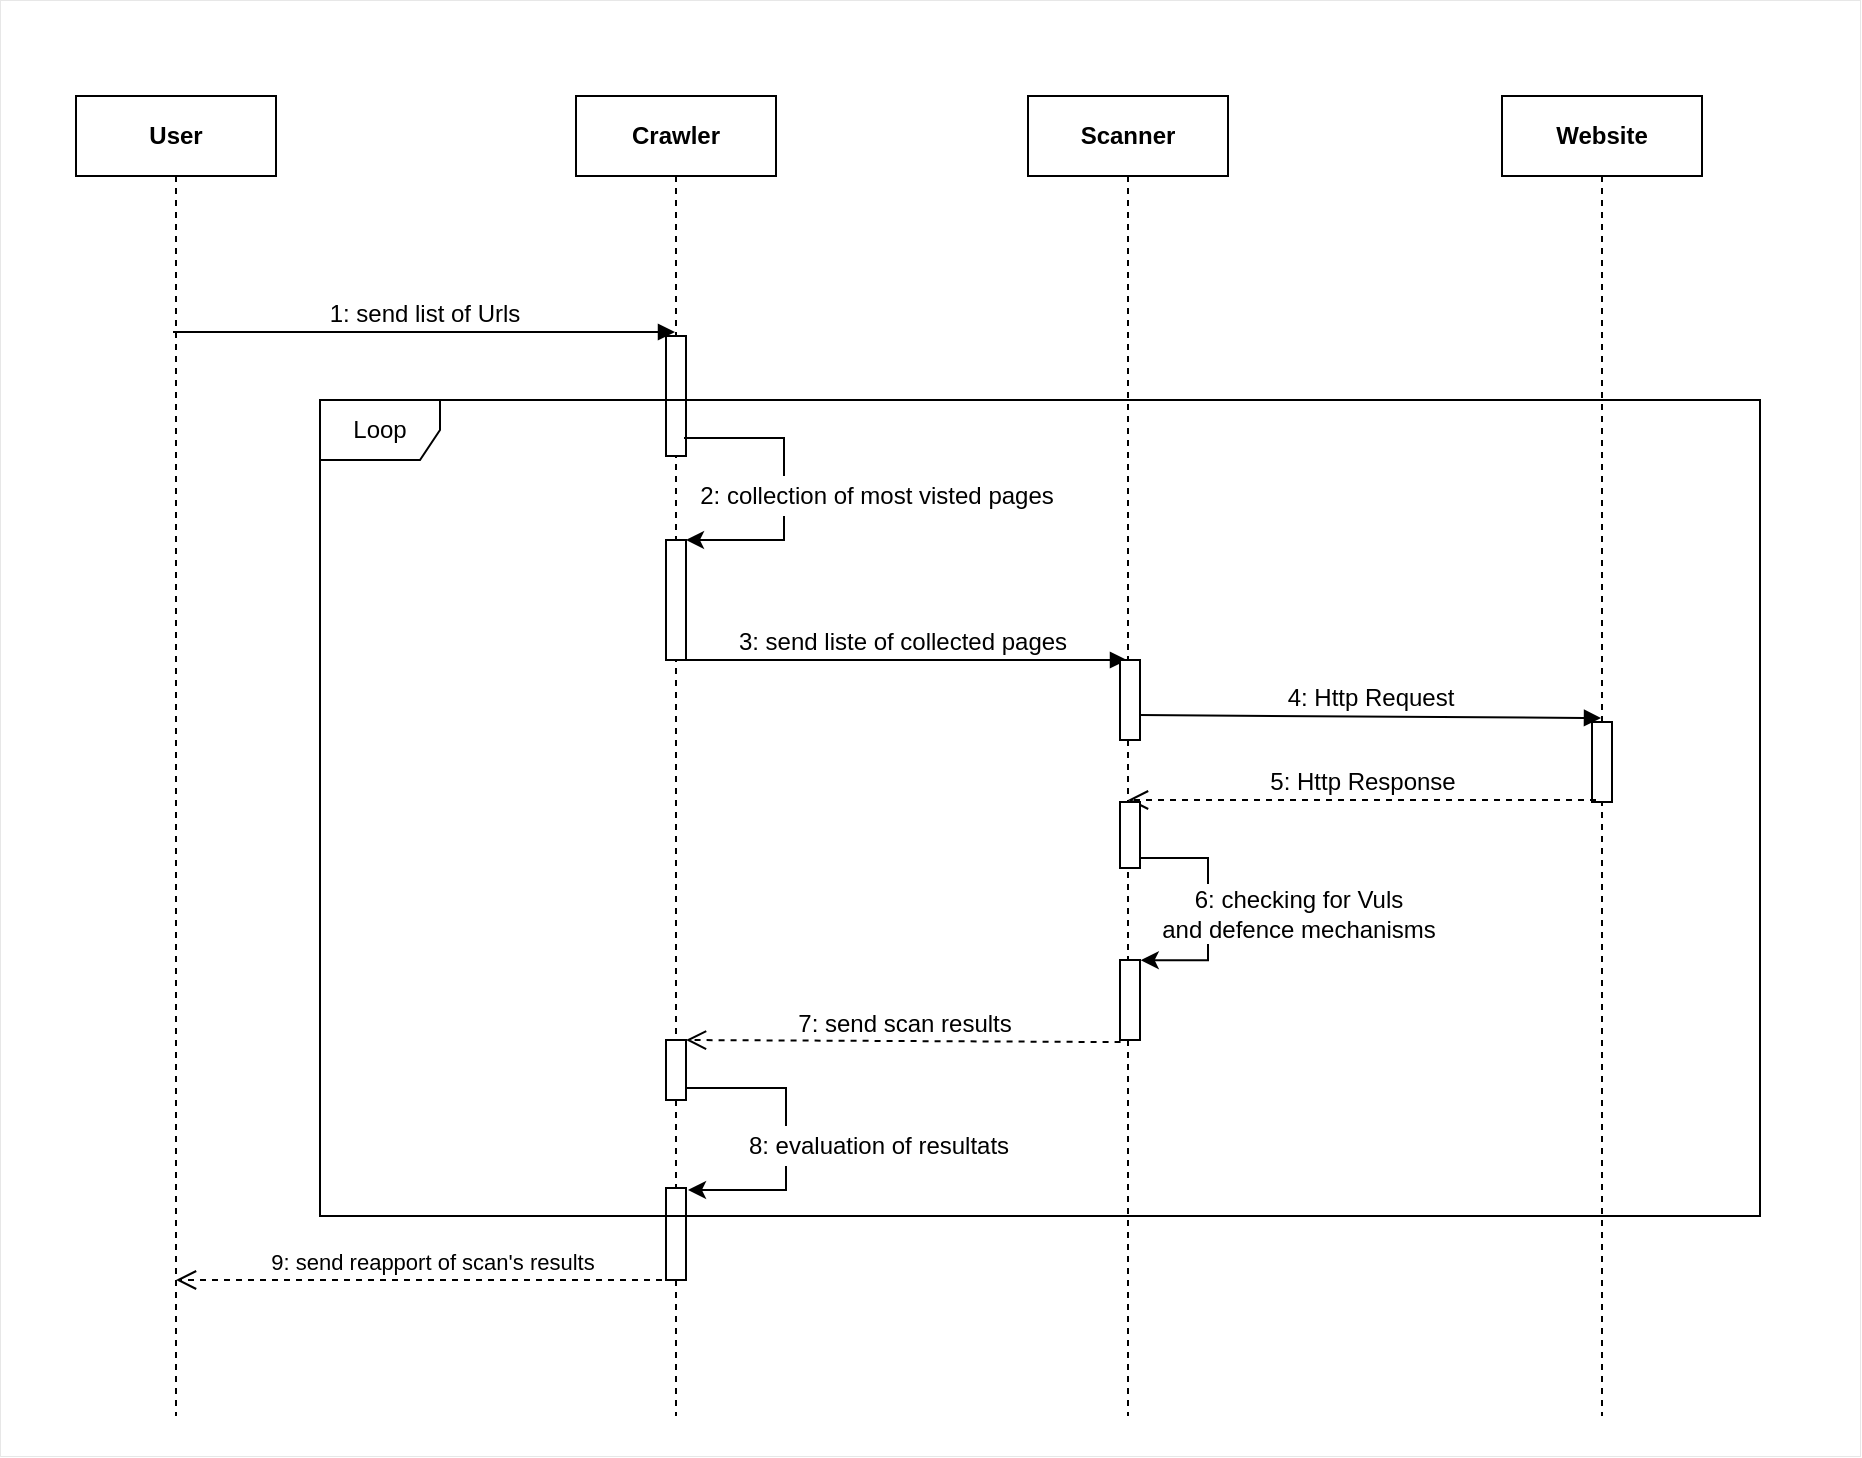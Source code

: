 <mxfile version="14.8.0"><diagram id="hve1JOh4_ThnVBX71mom" name="Page-1"><mxGraphModel dx="1279" dy="687" grid="1" gridSize="10" guides="1" tooltips="1" connect="1" arrows="1" fold="1" page="1" pageScale="1" pageWidth="850" pageHeight="1100" math="0" shadow="0"><root><mxCell id="0"/><mxCell id="1" parent="0"/><mxCell id="2n6N__EUj8Jt2B1h1Ioh-1" value="&lt;b&gt;User&lt;/b&gt;" style="shape=umlLifeline;perimeter=lifelinePerimeter;whiteSpace=wrap;html=1;container=1;collapsible=0;recursiveResize=0;outlineConnect=0;strokeWidth=1;shadow=0;sketch=0;" vertex="1" parent="1"><mxGeometry x="118" y="60" width="100" height="660" as="geometry"/></mxCell><mxCell id="2n6N__EUj8Jt2B1h1Ioh-2" value="&lt;b&gt;Crawler&lt;/b&gt;" style="shape=umlLifeline;perimeter=lifelinePerimeter;whiteSpace=wrap;html=1;container=1;collapsible=0;recursiveResize=0;outlineConnect=0;strokeWidth=1;shadow=0;sketch=0;" vertex="1" parent="1"><mxGeometry x="368" y="60" width="100" height="660" as="geometry"/></mxCell><mxCell id="2n6N__EUj8Jt2B1h1Ioh-3" value="&lt;b&gt;Scanner&lt;/b&gt;" style="shape=umlLifeline;perimeter=lifelinePerimeter;whiteSpace=wrap;html=1;container=1;collapsible=0;recursiveResize=0;outlineConnect=0;strokeWidth=1;shadow=0;sketch=0;" vertex="1" parent="1"><mxGeometry x="594" y="60" width="100" height="660" as="geometry"/></mxCell><mxCell id="2n6N__EUj8Jt2B1h1Ioh-4" value="&lt;b&gt;Website&lt;/b&gt;" style="shape=umlLifeline;perimeter=lifelinePerimeter;whiteSpace=wrap;html=1;container=1;collapsible=0;recursiveResize=0;outlineConnect=0;strokeWidth=1;shadow=0;sketch=0;" vertex="1" parent="1"><mxGeometry x="831" y="60" width="100" height="660" as="geometry"/></mxCell><mxCell id="2n6N__EUj8Jt2B1h1Ioh-16" value="" style="html=1;points=[];perimeter=orthogonalPerimeter;strokeWidth=1;shadow=0;sketch=0;" vertex="1" parent="1"><mxGeometry x="413" y="180" width="10" height="60" as="geometry"/></mxCell><mxCell id="2n6N__EUj8Jt2B1h1Ioh-17" value="&lt;font style=&quot;font-size: 12px&quot;&gt;1: send list of Urls&lt;/font&gt;" style="html=1;verticalAlign=bottom;endArrow=block;sketch=0;strokeWidth=1;shadow=0;" edge="1" target="2n6N__EUj8Jt2B1h1Ioh-2" parent="1"><mxGeometry relative="1" as="geometry"><mxPoint x="166.5" y="178" as="sourcePoint"/><mxPoint x="413" y="178" as="targetPoint"/></mxGeometry></mxCell><mxCell id="2n6N__EUj8Jt2B1h1Ioh-28" value="" style="html=1;points=[];perimeter=orthogonalPerimeter;strokeWidth=1;shadow=0;sketch=0;" vertex="1" parent="1"><mxGeometry x="413" y="282" width="10" height="60" as="geometry"/></mxCell><mxCell id="2n6N__EUj8Jt2B1h1Ioh-31" value="&lt;font style=&quot;font-size: 12px&quot;&gt;3: send liste of collected pages&lt;/font&gt;" style="html=1;verticalAlign=bottom;endArrow=block;sketch=0;strokeWidth=1;shadow=0;" edge="1" parent="1" target="2n6N__EUj8Jt2B1h1Ioh-3"><mxGeometry width="80" relative="1" as="geometry"><mxPoint x="417.5" y="342" as="sourcePoint"/><mxPoint x="628" y="342" as="targetPoint"/></mxGeometry></mxCell><mxCell id="2n6N__EUj8Jt2B1h1Ioh-32" value="" style="html=1;points=[];perimeter=orthogonalPerimeter;shadow=0;strokeWidth=1;sketch=0;" vertex="1" parent="1"><mxGeometry x="640" y="342" width="10" height="40" as="geometry"/></mxCell><mxCell id="2n6N__EUj8Jt2B1h1Ioh-34" value="&lt;font style=&quot;font-size: 12px&quot;&gt;4: Http Request&lt;/font&gt;" style="html=1;verticalAlign=bottom;endArrow=block;sketch=0;strokeWidth=1;shadow=0;exitX=0.971;exitY=0.688;exitDx=0;exitDy=0;exitPerimeter=0;" edge="1" parent="1" source="2n6N__EUj8Jt2B1h1Ioh-32"><mxGeometry width="80" relative="1" as="geometry"><mxPoint x="658" y="371" as="sourcePoint"/><mxPoint x="880.5" y="371" as="targetPoint"/></mxGeometry></mxCell><mxCell id="2n6N__EUj8Jt2B1h1Ioh-35" value="" style="html=1;points=[];perimeter=orthogonalPerimeter;shadow=0;strokeWidth=1;fillColor=#ffffff;sketch=0;" vertex="1" parent="1"><mxGeometry x="876" y="373" width="10" height="40" as="geometry"/></mxCell><mxCell id="2n6N__EUj8Jt2B1h1Ioh-37" value="&lt;font style=&quot;font-size: 12px&quot;&gt;5: Http Response&lt;/font&gt;" style="html=1;verticalAlign=bottom;endArrow=open;dashed=1;endSize=8;exitX=0.2;exitY=0.975;exitDx=0;exitDy=0;exitPerimeter=0;sketch=0;strokeWidth=1;shadow=0;" edge="1" parent="1" source="2n6N__EUj8Jt2B1h1Ioh-35" target="2n6N__EUj8Jt2B1h1Ioh-3"><mxGeometry relative="1" as="geometry"><mxPoint x="798" y="412" as="sourcePoint"/><mxPoint x="718" y="412" as="targetPoint"/></mxGeometry></mxCell><mxCell id="2n6N__EUj8Jt2B1h1Ioh-39" value="" style="html=1;points=[];perimeter=orthogonalPerimeter;strokeWidth=1;shadow=0;sketch=0;" vertex="1" parent="1"><mxGeometry x="640" y="413" width="10" height="33" as="geometry"/></mxCell><mxCell id="2n6N__EUj8Jt2B1h1Ioh-40" style="edgeStyle=orthogonalEdgeStyle;rounded=0;orthogonalLoop=1;jettySize=auto;html=1;sketch=0;strokeWidth=1;shadow=0;entryX=1.038;entryY=0.002;entryDx=0;entryDy=0;entryPerimeter=0;" edge="1" parent="1" source="2n6N__EUj8Jt2B1h1Ioh-39" target="2n6N__EUj8Jt2B1h1Ioh-41"><mxGeometry relative="1" as="geometry"><mxPoint x="642" y="440.994" as="sourcePoint"/><mxPoint x="648" y="492" as="targetPoint"/><Array as="points"><mxPoint x="684" y="441"/><mxPoint x="684" y="492"/></Array></mxGeometry></mxCell><mxCell id="2n6N__EUj8Jt2B1h1Ioh-41" value="" style="html=1;points=[];perimeter=orthogonalPerimeter;strokeWidth=1;shadow=0;sketch=0;" vertex="1" parent="1"><mxGeometry x="640" y="492" width="10" height="40" as="geometry"/></mxCell><mxCell id="2n6N__EUj8Jt2B1h1Ioh-42" value="&lt;div&gt;6: checking for Vuls&lt;/div&gt;&lt;div&gt;and defence mechanisms&lt;/div&gt;" style="text;html=1;align=center;verticalAlign=middle;resizable=0;points=[];autosize=1;strokeColor=none;fillColor=#ffffff;sketch=0;strokeWidth=1;shadow=0;" vertex="1" parent="1"><mxGeometry x="654" y="454" width="150" height="30" as="geometry"/></mxCell><mxCell id="2n6N__EUj8Jt2B1h1Ioh-43" style="edgeStyle=orthogonalEdgeStyle;rounded=0;orthogonalLoop=1;jettySize=auto;html=1;sketch=0;strokeWidth=1;shadow=0;" edge="1" parent="1"><mxGeometry relative="1" as="geometry"><mxPoint x="422" y="231" as="sourcePoint"/><mxPoint x="423" y="282" as="targetPoint"/><Array as="points"><mxPoint x="472" y="231"/><mxPoint x="472" y="282"/></Array></mxGeometry></mxCell><mxCell id="2n6N__EUj8Jt2B1h1Ioh-44" value="2: collection of most visted pages" style="text;html=1;align=center;verticalAlign=middle;resizable=0;points=[];autosize=1;strokeColor=none;fillColor=#ffffff;sketch=0;strokeWidth=1;shadow=0;" vertex="1" parent="1"><mxGeometry x="423" y="250" width="190" height="20" as="geometry"/></mxCell><mxCell id="2n6N__EUj8Jt2B1h1Ioh-45" value="&lt;font style=&quot;font-size: 12px&quot;&gt;7: send scan results&lt;/font&gt;" style="html=1;verticalAlign=bottom;endArrow=open;dashed=1;endSize=8;shadow=0;strokeWidth=1;exitX=0.029;exitY=1.026;exitDx=0;exitDy=0;exitPerimeter=0;sketch=0;" edge="1" parent="1" source="2n6N__EUj8Jt2B1h1Ioh-41"><mxGeometry relative="1" as="geometry"><mxPoint x="619" y="532" as="sourcePoint"/><mxPoint x="423" y="532" as="targetPoint"/></mxGeometry></mxCell><mxCell id="2n6N__EUj8Jt2B1h1Ioh-48" value="" style="html=1;points=[];perimeter=orthogonalPerimeter;shadow=0;sketch=0;strokeWidth=1;fillColor=#ffffff;" vertex="1" parent="1"><mxGeometry x="413" y="532" width="10" height="30" as="geometry"/></mxCell><mxCell id="2n6N__EUj8Jt2B1h1Ioh-49" value="" style="html=1;points=[];perimeter=orthogonalPerimeter;shadow=0;sketch=0;strokeWidth=1;fillColor=#ffffff;" vertex="1" parent="1"><mxGeometry x="413" y="606" width="10" height="46" as="geometry"/></mxCell><mxCell id="2n6N__EUj8Jt2B1h1Ioh-51" style="edgeStyle=orthogonalEdgeStyle;rounded=0;orthogonalLoop=1;jettySize=auto;html=1;sketch=0;strokeWidth=1;shadow=0;" edge="1" parent="1"><mxGeometry relative="1" as="geometry"><mxPoint x="423" y="556" as="sourcePoint"/><mxPoint x="424" y="607" as="targetPoint"/><Array as="points"><mxPoint x="473" y="556"/><mxPoint x="473" y="607"/></Array></mxGeometry></mxCell><mxCell id="2n6N__EUj8Jt2B1h1Ioh-52" value="8: evaluation of resultats" style="text;html=1;align=center;verticalAlign=middle;resizable=0;points=[];autosize=1;strokeColor=none;fillColor=#ffffff;sketch=0;strokeWidth=1;shadow=0;" vertex="1" parent="1"><mxGeometry x="449" y="575" width="140" height="20" as="geometry"/></mxCell><mxCell id="2n6N__EUj8Jt2B1h1Ioh-53" value="9: send reapport of scan's results" style="html=1;verticalAlign=bottom;endArrow=open;dashed=1;endSize=8;shadow=0;strokeWidth=1;sketch=0;" edge="1" parent="1" target="2n6N__EUj8Jt2B1h1Ioh-1"><mxGeometry relative="1" as="geometry"><mxPoint x="423" y="652" as="sourcePoint"/><mxPoint x="217.667" y="652.0" as="targetPoint"/></mxGeometry></mxCell><mxCell id="2n6N__EUj8Jt2B1h1Ioh-57" value="Loop" style="shape=umlFrame;whiteSpace=wrap;html=1;shadow=0;sketch=0;strokeWidth=1;fillColor=none;" vertex="1" parent="1"><mxGeometry x="240" y="212" width="720" height="408" as="geometry"/></mxCell><mxCell id="2n6N__EUj8Jt2B1h1Ioh-59" value="" style="swimlane;startSize=0;shadow=0;sketch=0;strokeWidth=0;fillColor=#ffffff;dashed=1;" vertex="1" parent="1"><mxGeometry x="80" y="12" width="930" height="728" as="geometry"/></mxCell></root></mxGraphModel></diagram></mxfile>